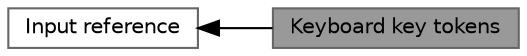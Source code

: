 digraph "Keyboard key tokens"
{
 // LATEX_PDF_SIZE
  bgcolor="transparent";
  edge [fontname=Helvetica,fontsize=10,labelfontname=Helvetica,labelfontsize=10];
  node [fontname=Helvetica,fontsize=10,shape=box,height=0.2,width=0.4];
  rankdir=LR;
  Node2 [id="Node000002",label="Input reference",height=0.2,width=0.4,color="grey40", fillcolor="white", style="filled",URL="$group__input.html",tooltip="Functions and types related to input handling."];
  Node1 [id="Node000001",label="Keyboard key tokens",height=0.2,width=0.4,color="gray40", fillcolor="grey60", style="filled", fontcolor="black",tooltip="Keyboard key tokens."];
  Node2->Node1 [shape=plaintext, dir="back", style="solid"];
}
